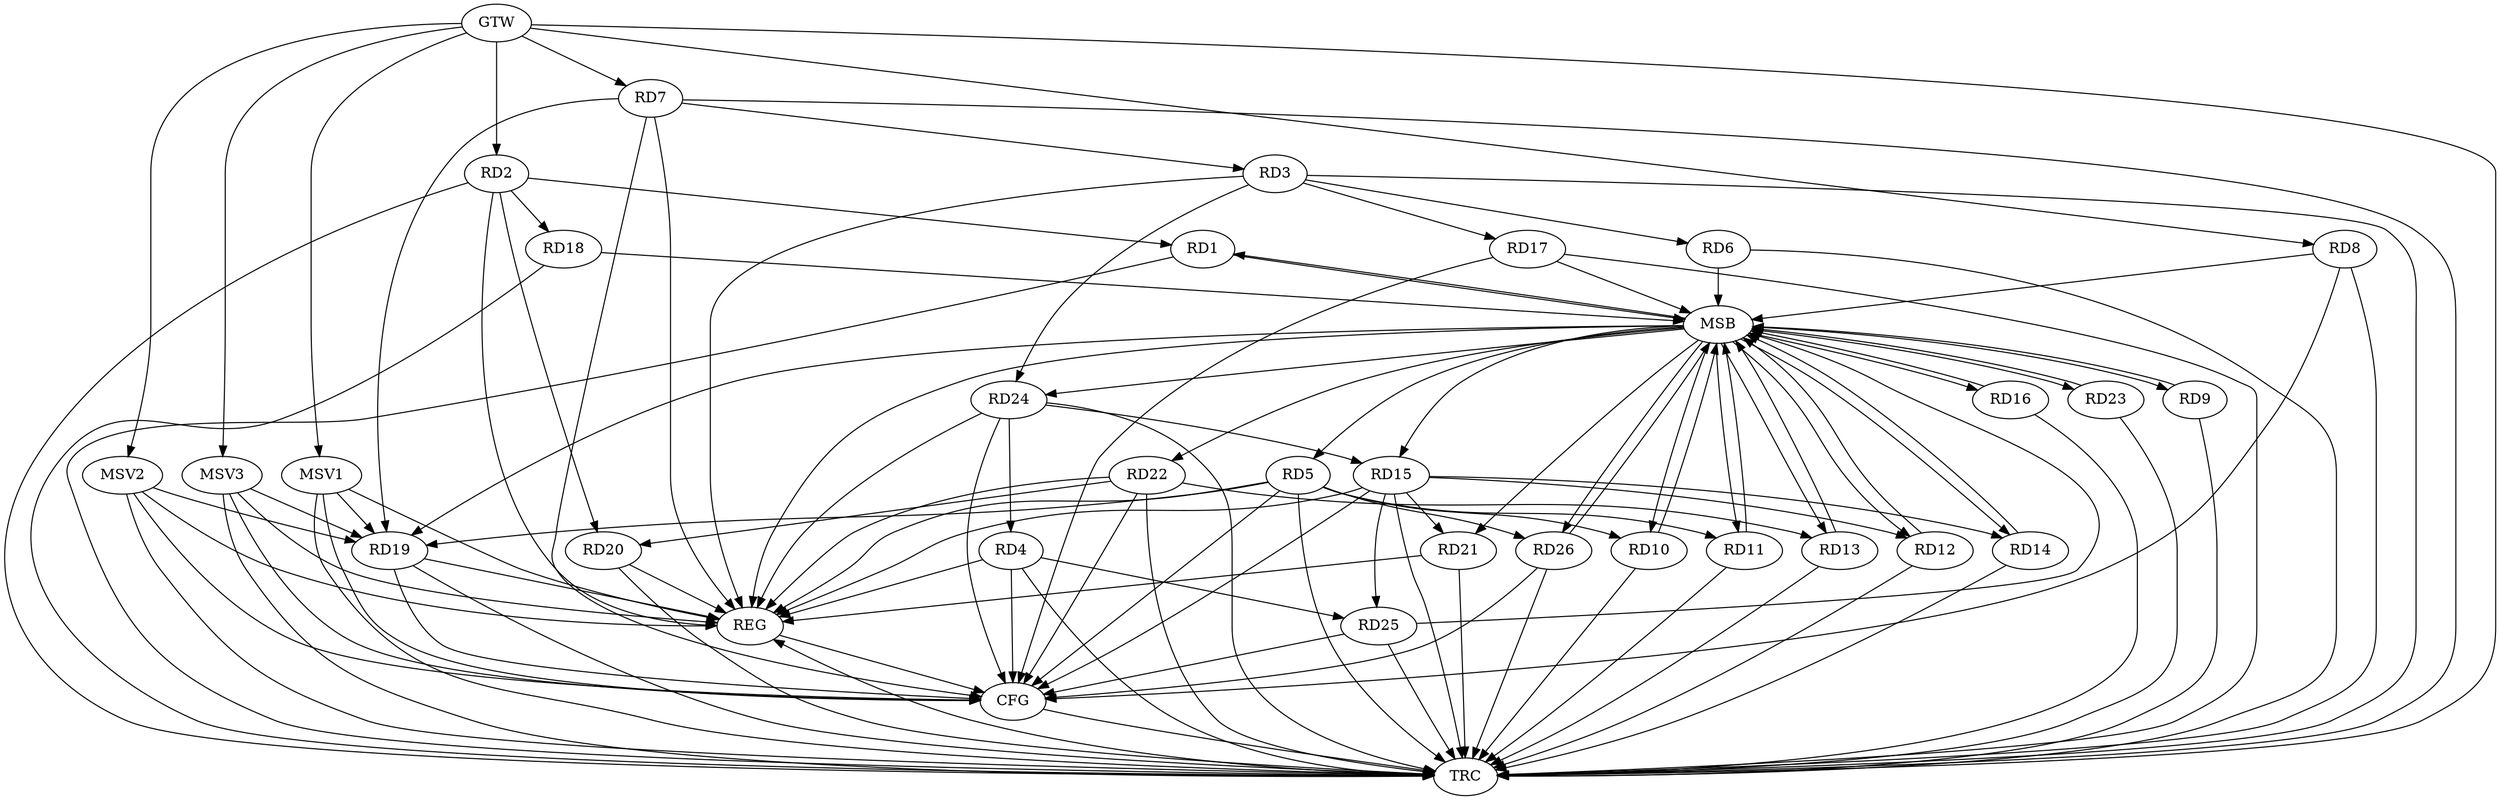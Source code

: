 strict digraph G {
  RD1 [ label="RD1" ];
  RD2 [ label="RD2" ];
  RD3 [ label="RD3" ];
  RD4 [ label="RD4" ];
  RD5 [ label="RD5" ];
  RD6 [ label="RD6" ];
  RD7 [ label="RD7" ];
  RD8 [ label="RD8" ];
  RD9 [ label="RD9" ];
  RD10 [ label="RD10" ];
  RD11 [ label="RD11" ];
  RD12 [ label="RD12" ];
  RD13 [ label="RD13" ];
  RD14 [ label="RD14" ];
  RD15 [ label="RD15" ];
  RD16 [ label="RD16" ];
  RD17 [ label="RD17" ];
  RD18 [ label="RD18" ];
  RD19 [ label="RD19" ];
  RD20 [ label="RD20" ];
  RD21 [ label="RD21" ];
  RD22 [ label="RD22" ];
  RD23 [ label="RD23" ];
  RD24 [ label="RD24" ];
  RD25 [ label="RD25" ];
  RD26 [ label="RD26" ];
  GTW [ label="GTW" ];
  REG [ label="REG" ];
  MSB [ label="MSB" ];
  CFG [ label="CFG" ];
  TRC [ label="TRC" ];
  MSV1 [ label="MSV1" ];
  MSV2 [ label="MSV2" ];
  MSV3 [ label="MSV3" ];
  RD2 -> RD1;
  RD2 -> RD18;
  RD2 -> RD20;
  RD3 -> RD6;
  RD7 -> RD3;
  RD3 -> RD17;
  RD3 -> RD24;
  RD24 -> RD4;
  RD4 -> RD25;
  RD5 -> RD10;
  RD5 -> RD11;
  RD5 -> RD19;
  RD5 -> RD26;
  RD7 -> RD19;
  RD15 -> RD12;
  RD22 -> RD13;
  RD15 -> RD14;
  RD15 -> RD21;
  RD24 -> RD15;
  RD15 -> RD25;
  RD22 -> RD20;
  GTW -> RD2;
  GTW -> RD7;
  GTW -> RD8;
  RD2 -> REG;
  RD3 -> REG;
  RD4 -> REG;
  RD5 -> REG;
  RD7 -> REG;
  RD15 -> REG;
  RD19 -> REG;
  RD20 -> REG;
  RD21 -> REG;
  RD22 -> REG;
  RD24 -> REG;
  RD1 -> MSB;
  MSB -> RD13;
  MSB -> RD26;
  MSB -> REG;
  RD6 -> MSB;
  MSB -> RD10;
  MSB -> RD21;
  MSB -> RD22;
  RD8 -> MSB;
  MSB -> RD23;
  RD9 -> MSB;
  MSB -> RD15;
  MSB -> RD24;
  RD10 -> MSB;
  MSB -> RD14;
  RD11 -> MSB;
  MSB -> RD19;
  RD12 -> MSB;
  RD13 -> MSB;
  MSB -> RD5;
  RD14 -> MSB;
  MSB -> RD16;
  RD16 -> MSB;
  MSB -> RD11;
  RD17 -> MSB;
  RD18 -> MSB;
  MSB -> RD12;
  RD23 -> MSB;
  MSB -> RD9;
  RD25 -> MSB;
  RD26 -> MSB;
  MSB -> RD1;
  RD24 -> CFG;
  RD17 -> CFG;
  RD22 -> CFG;
  RD19 -> CFG;
  RD5 -> CFG;
  RD7 -> CFG;
  RD15 -> CFG;
  RD8 -> CFG;
  RD25 -> CFG;
  RD4 -> CFG;
  RD26 -> CFG;
  REG -> CFG;
  RD1 -> TRC;
  RD2 -> TRC;
  RD3 -> TRC;
  RD4 -> TRC;
  RD5 -> TRC;
  RD6 -> TRC;
  RD7 -> TRC;
  RD8 -> TRC;
  RD9 -> TRC;
  RD10 -> TRC;
  RD11 -> TRC;
  RD12 -> TRC;
  RD13 -> TRC;
  RD14 -> TRC;
  RD15 -> TRC;
  RD16 -> TRC;
  RD17 -> TRC;
  RD18 -> TRC;
  RD19 -> TRC;
  RD20 -> TRC;
  RD21 -> TRC;
  RD22 -> TRC;
  RD23 -> TRC;
  RD24 -> TRC;
  RD25 -> TRC;
  RD26 -> TRC;
  GTW -> TRC;
  CFG -> TRC;
  TRC -> REG;
  MSV1 -> RD19;
  GTW -> MSV1;
  MSV1 -> REG;
  MSV1 -> TRC;
  MSV1 -> CFG;
  MSV2 -> RD19;
  MSV3 -> RD19;
  GTW -> MSV2;
  MSV2 -> REG;
  MSV2 -> TRC;
  MSV2 -> CFG;
  GTW -> MSV3;
  MSV3 -> REG;
  MSV3 -> TRC;
  MSV3 -> CFG;
}
